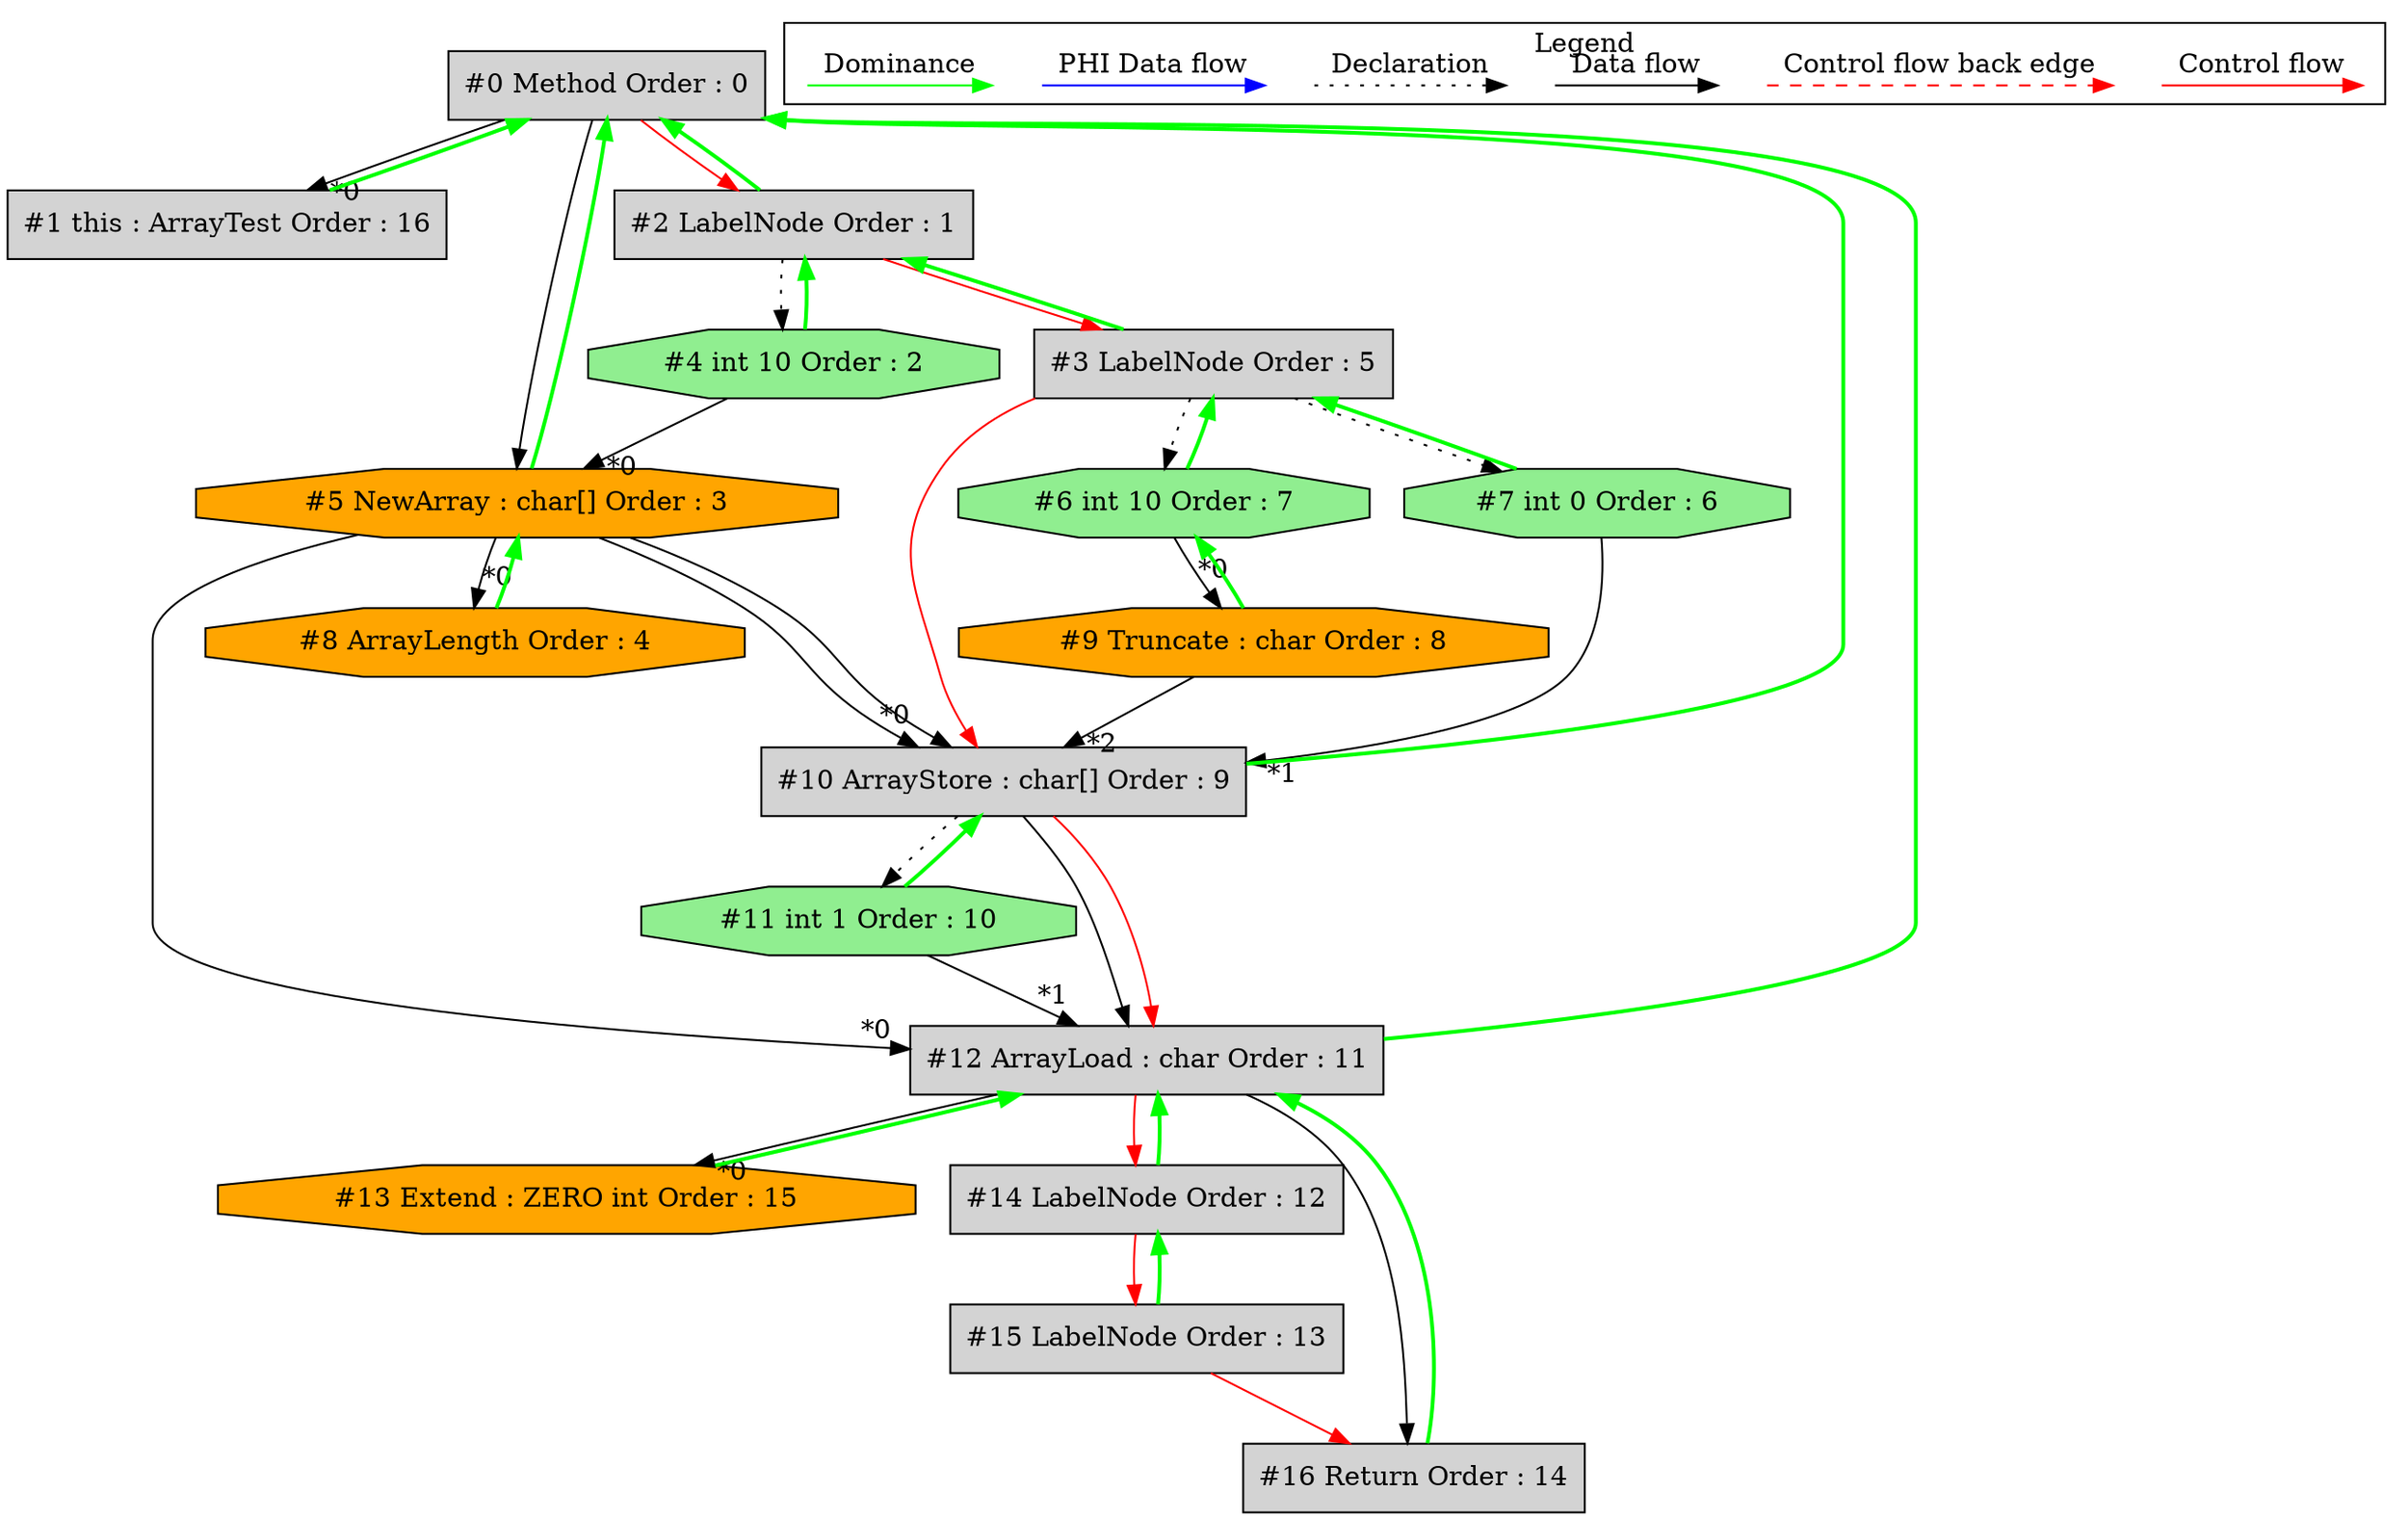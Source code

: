 digraph debugoutput {
 ordering="in";
 node0[label="#0 Method Order : 0",shape=box, fillcolor=lightgrey, style=filled];
 node1[label="#1 this : ArrayTest Order : 16",shape=box, fillcolor=lightgrey, style=filled];
 node1 -> node0[dir="forward" color="green" penwidth="2"];
 node0 -> node1[headlabel="*0", labeldistance=2];
 node2[label="#2 LabelNode Order : 1",shape=box, fillcolor=lightgrey, style=filled];
 node2 -> node0[dir="forward" color="green" penwidth="2"];
 node0 -> node2[labeldistance=2, color=red, fontcolor=red];
 node3[label="#3 LabelNode Order : 5",shape=box, fillcolor=lightgrey, style=filled];
 node3 -> node2[dir="forward" color="green" penwidth="2"];
 node2 -> node3[labeldistance=2, color=red, fontcolor=red];
 node4[label="#4 int 10 Order : 2",shape=octagon, fillcolor=lightgreen, style=filled];
 node4 -> node2[dir="forward" color="green" penwidth="2"];
 node2 -> node4[style=dotted];
 node5[label="#5 NewArray : char[] Order : 3",shape=octagon, fillcolor=orange, style=filled];
 node5 -> node0[dir="forward" color="green" penwidth="2"];
 node4 -> node5[headlabel="*0", labeldistance=2];
 node0 -> node5;
 node6[label="#6 int 10 Order : 7",shape=octagon, fillcolor=lightgreen, style=filled];
 node6 -> node3[dir="forward" color="green" penwidth="2"];
 node3 -> node6[style=dotted];
 node7[label="#7 int 0 Order : 6",shape=octagon, fillcolor=lightgreen, style=filled];
 node7 -> node3[dir="forward" color="green" penwidth="2"];
 node3 -> node7[style=dotted];
 node8[label="#8 ArrayLength Order : 4",shape=octagon, fillcolor=orange, style=filled];
 node8 -> node5[dir="forward" color="green" penwidth="2"];
 node5 -> node8[headlabel="*0", labeldistance=2];
 node9[label="#9 Truncate : char Order : 8",shape=octagon, fillcolor=orange, style=filled];
 node9 -> node6[dir="forward" color="green" penwidth="2"];
 node6 -> node9[headlabel="*0", labeldistance=2];
 node10[label="#10 ArrayStore : char[] Order : 9",shape=box, fillcolor=lightgrey, style=filled];
 node10 -> node0[dir="forward" color="green" penwidth="2"];
 node5 -> node10[headlabel="*0", labeldistance=2];
 node7 -> node10[headlabel="*1", labeldistance=2];
 node9 -> node10[headlabel="*2", labeldistance=2];
 node5 -> node10;
 node3 -> node10[labeldistance=2, color=red, fontcolor=red];
 node11[label="#11 int 1 Order : 10",shape=octagon, fillcolor=lightgreen, style=filled];
 node11 -> node10[dir="forward" color="green" penwidth="2"];
 node10 -> node11[style=dotted];
 node12[label="#12 ArrayLoad : char Order : 11",shape=box, fillcolor=lightgrey, style=filled];
 node12 -> node0[dir="forward" color="green" penwidth="2"];
 node5 -> node12[headlabel="*0", labeldistance=2];
 node11 -> node12[headlabel="*1", labeldistance=2];
 node10 -> node12;
 node10 -> node12[labeldistance=2, color=red, fontcolor=red];
 node13[label="#13 Extend : ZERO int Order : 15",shape=octagon, fillcolor=orange, style=filled];
 node13 -> node12[dir="forward" color="green" penwidth="2"];
 node12 -> node13[headlabel="*0", labeldistance=2];
 node14[label="#14 LabelNode Order : 12",shape=box, fillcolor=lightgrey, style=filled];
 node14 -> node12[dir="forward" color="green" penwidth="2"];
 node12 -> node14[labeldistance=2, color=red, fontcolor=red];
 node15[label="#15 LabelNode Order : 13",shape=box, fillcolor=lightgrey, style=filled];
 node15 -> node14[dir="forward" color="green" penwidth="2"];
 node14 -> node15[labeldistance=2, color=red, fontcolor=red];
 node16[label="#16 Return Order : 14",shape=box, fillcolor=lightgrey, style=filled];
 node16 -> node12[dir="forward" color="green" penwidth="2"];
 node15 -> node16[labeldistance=2, color=red, fontcolor=red];
 node12 -> node16;
 subgraph cluster_000 {
  label = "Legend";
  node [shape=point]
  {
   rank=same;
   c0 [style = invis];
   c1 [style = invis];
   c2 [style = invis];
   c3 [style = invis];
   d0 [style = invis];
   d1 [style = invis];
   d2 [style = invis];
   d3 [style = invis];
   d4 [style = invis];
   d5 [style = invis];
   d6 [style = invis];
   d7 [style = invis];
  }
  c0 -> c1 [label="Control flow", style=solid, color=red]
  c2 -> c3 [label="Control flow back edge", style=dashed, color=red]
  d0 -> d1 [label="Data flow"]
  d2 -> d3 [label="Declaration", style=dotted]
  d4 -> d5 [label="PHI Data flow", color=blue]
  d6 -> d7 [label="Dominance", color=green]
 }

}
